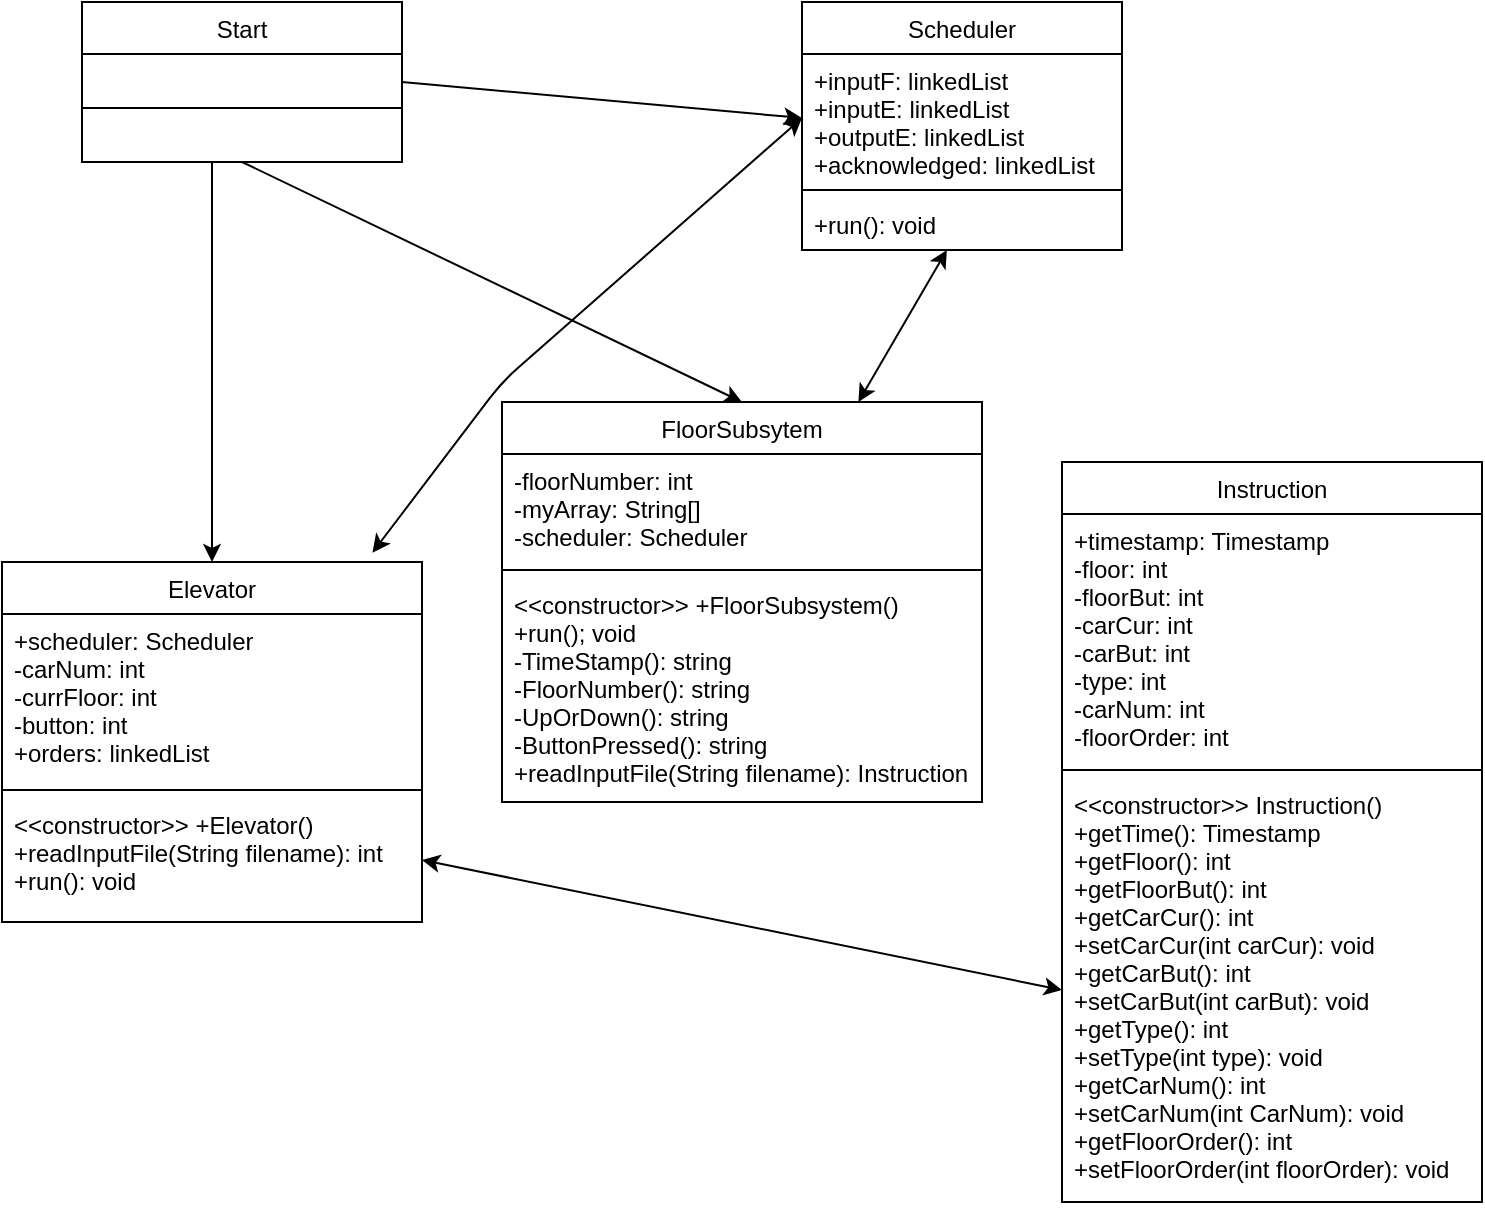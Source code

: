 <mxfile version="12.6.2" type="github">
  <diagram id="C5RBs43oDa-KdzZeNtuy" name="Page-1">
    <mxGraphModel dx="1038" dy="536" grid="1" gridSize="10" guides="1" tooltips="1" connect="1" arrows="1" fold="1" page="1" pageScale="1" pageWidth="827" pageHeight="1169" math="0" shadow="0">
      <root>
        <mxCell id="WIyWlLk6GJQsqaUBKTNV-0"/>
        <mxCell id="WIyWlLk6GJQsqaUBKTNV-1" parent="WIyWlLk6GJQsqaUBKTNV-0"/>
        <mxCell id="zkfFHV4jXpPFQw0GAbJ--0" value="Scheduler" style="swimlane;fontStyle=0;align=center;verticalAlign=top;childLayout=stackLayout;horizontal=1;startSize=26;horizontalStack=0;resizeParent=1;resizeLast=0;collapsible=1;marginBottom=0;rounded=0;shadow=0;strokeWidth=1;" parent="WIyWlLk6GJQsqaUBKTNV-1" vertex="1" treatAsSingle="0">
          <mxGeometry x="470" y="40" width="160" height="124" as="geometry">
            <mxRectangle x="230" y="140" width="160" height="26" as="alternateBounds"/>
          </mxGeometry>
        </mxCell>
        <mxCell id="zkfFHV4jXpPFQw0GAbJ--1" value="+inputF: linkedList&#xa;+inputE: linkedList&#xa;+outputE: linkedList&#xa;+acknowledged: linkedList&#xa;" style="text;align=left;verticalAlign=top;spacingLeft=4;spacingRight=4;overflow=hidden;rotatable=0;points=[[0,0.5],[1,0.5]];portConstraint=eastwest;" parent="zkfFHV4jXpPFQw0GAbJ--0" vertex="1">
          <mxGeometry y="26" width="160" height="64" as="geometry"/>
        </mxCell>
        <mxCell id="zkfFHV4jXpPFQw0GAbJ--4" value="" style="line;html=1;strokeWidth=1;align=left;verticalAlign=middle;spacingTop=-1;spacingLeft=3;spacingRight=3;rotatable=0;labelPosition=right;points=[];portConstraint=eastwest;" parent="zkfFHV4jXpPFQw0GAbJ--0" vertex="1">
          <mxGeometry y="90" width="160" height="8" as="geometry"/>
        </mxCell>
        <mxCell id="zkfFHV4jXpPFQw0GAbJ--5" value="+run(): void" style="text;align=left;verticalAlign=top;spacingLeft=4;spacingRight=4;overflow=hidden;rotatable=0;points=[[0,0.5],[1,0.5]];portConstraint=eastwest;" parent="zkfFHV4jXpPFQw0GAbJ--0" vertex="1">
          <mxGeometry y="98" width="160" height="26" as="geometry"/>
        </mxCell>
        <mxCell id="zkfFHV4jXpPFQw0GAbJ--6" value="Elevator" style="swimlane;fontStyle=0;align=center;verticalAlign=top;childLayout=stackLayout;horizontal=1;startSize=26;horizontalStack=0;resizeParent=1;resizeLast=0;collapsible=1;marginBottom=0;rounded=0;shadow=0;strokeWidth=1;" parent="WIyWlLk6GJQsqaUBKTNV-1" vertex="1" treatAsSingle="0">
          <mxGeometry x="70" y="320" width="210" height="180" as="geometry">
            <mxRectangle x="130" y="380" width="160" height="26" as="alternateBounds"/>
          </mxGeometry>
        </mxCell>
        <mxCell id="zkfFHV4jXpPFQw0GAbJ--7" value="+scheduler: Scheduler&#xa;-carNum: int&#xa;-currFloor: int&#xa;-button: int&#xa;+orders: linkedList" style="text;align=left;verticalAlign=top;spacingLeft=4;spacingRight=4;overflow=hidden;rotatable=0;points=[[0,0.5],[1,0.5]];portConstraint=eastwest;" parent="zkfFHV4jXpPFQw0GAbJ--6" vertex="1">
          <mxGeometry y="26" width="210" height="84" as="geometry"/>
        </mxCell>
        <mxCell id="zkfFHV4jXpPFQw0GAbJ--9" value="" style="line;html=1;strokeWidth=1;align=left;verticalAlign=middle;spacingTop=-1;spacingLeft=3;spacingRight=3;rotatable=0;labelPosition=right;points=[];portConstraint=eastwest;" parent="zkfFHV4jXpPFQw0GAbJ--6" vertex="1">
          <mxGeometry y="110" width="210" height="8" as="geometry"/>
        </mxCell>
        <mxCell id="zkfFHV4jXpPFQw0GAbJ--10" value="&lt;&lt;constructor&gt;&gt; +Elevator()&#xa;+readInputFile(String filename): int&#xa;+run(): void" style="text;align=left;verticalAlign=top;spacingLeft=4;spacingRight=4;overflow=hidden;rotatable=0;points=[[0,0.5],[1,0.5]];portConstraint=eastwest;fontStyle=0" parent="zkfFHV4jXpPFQw0GAbJ--6" vertex="1">
          <mxGeometry y="118" width="210" height="62" as="geometry"/>
        </mxCell>
        <mxCell id="zkfFHV4jXpPFQw0GAbJ--17" value="FloorSubsytem" style="swimlane;fontStyle=0;align=center;verticalAlign=top;childLayout=stackLayout;horizontal=1;startSize=26;horizontalStack=0;resizeParent=1;resizeLast=0;collapsible=1;marginBottom=0;rounded=0;shadow=0;strokeWidth=1;" parent="WIyWlLk6GJQsqaUBKTNV-1" vertex="1" treatAsSingle="0">
          <mxGeometry x="320" y="240" width="240" height="200" as="geometry">
            <mxRectangle x="550" y="140" width="160" height="26" as="alternateBounds"/>
          </mxGeometry>
        </mxCell>
        <mxCell id="zkfFHV4jXpPFQw0GAbJ--18" value="-floorNumber: int&#xa;-myArray: String[]&#xa;-scheduler: Scheduler" style="text;align=left;verticalAlign=top;spacingLeft=4;spacingRight=4;overflow=hidden;rotatable=0;points=[[0,0.5],[1,0.5]];portConstraint=eastwest;" parent="zkfFHV4jXpPFQw0GAbJ--17" vertex="1">
          <mxGeometry y="26" width="240" height="54" as="geometry"/>
        </mxCell>
        <mxCell id="zkfFHV4jXpPFQw0GAbJ--23" value="" style="line;html=1;strokeWidth=1;align=left;verticalAlign=middle;spacingTop=-1;spacingLeft=3;spacingRight=3;rotatable=0;labelPosition=right;points=[];portConstraint=eastwest;" parent="zkfFHV4jXpPFQw0GAbJ--17" vertex="1">
          <mxGeometry y="80" width="240" height="8" as="geometry"/>
        </mxCell>
        <mxCell id="zkfFHV4jXpPFQw0GAbJ--25" value="&lt;&lt;constructor&gt;&gt; +FloorSubsystem()&#xa;+run(); void&#xa;-TimeStamp(): string&#xa;-FloorNumber(): string&#xa;-UpOrDown(): string&#xa;-ButtonPressed(): string&#xa;+readInputFile(String filename): Instruction&#xa;&#xa;" style="text;align=left;verticalAlign=top;spacingLeft=4;spacingRight=4;overflow=hidden;rotatable=0;points=[[0,0.5],[1,0.5]];portConstraint=eastwest;" parent="zkfFHV4jXpPFQw0GAbJ--17" vertex="1">
          <mxGeometry y="88" width="240" height="112" as="geometry"/>
        </mxCell>
        <mxCell id="OQolGFhtzVuxz38Aq2g3-0" value="Instruction" style="swimlane;fontStyle=0;align=center;verticalAlign=top;childLayout=stackLayout;horizontal=1;startSize=26;horizontalStack=0;resizeParent=1;resizeLast=0;collapsible=1;marginBottom=0;rounded=0;shadow=0;strokeWidth=1;" parent="WIyWlLk6GJQsqaUBKTNV-1" vertex="1" treatAsSingle="0">
          <mxGeometry x="600" y="270" width="210" height="370" as="geometry">
            <mxRectangle x="550" y="140" width="160" height="26" as="alternateBounds"/>
          </mxGeometry>
        </mxCell>
        <mxCell id="OQolGFhtzVuxz38Aq2g3-1" value="+timestamp: Timestamp&#xa;-floor: int&#xa;-floorBut: int&#xa;-carCur: int&#xa;-carBut: int&#xa;-type: int&#xa;-carNum: int&#xa;-floorOrder: int" style="text;align=left;verticalAlign=top;spacingLeft=4;spacingRight=4;overflow=hidden;rotatable=0;points=[[0,0.5],[1,0.5]];portConstraint=eastwest;" parent="OQolGFhtzVuxz38Aq2g3-0" vertex="1">
          <mxGeometry y="26" width="210" height="124" as="geometry"/>
        </mxCell>
        <mxCell id="OQolGFhtzVuxz38Aq2g3-6" value="" style="line;html=1;strokeWidth=1;align=left;verticalAlign=middle;spacingTop=-1;spacingLeft=3;spacingRight=3;rotatable=0;labelPosition=right;points=[];portConstraint=eastwest;" parent="OQolGFhtzVuxz38Aq2g3-0" vertex="1">
          <mxGeometry y="150" width="210" height="8" as="geometry"/>
        </mxCell>
        <mxCell id="OQolGFhtzVuxz38Aq2g3-7" value="&lt;&lt;constructor&gt;&gt; Instruction()&#xa;+getTime(): Timestamp&#xa;+getFloor(): int&#xa;+getFloorBut(): int&#xa;+getCarCur(): int&#xa;+setCarCur(int carCur): void&#xa;+getCarBut(): int&#xa;+setCarBut(int carBut): void&#xa;+getType(): int&#xa;+setType(int type): void&#xa;+getCarNum(): int&#xa;+setCarNum(int CarNum): void&#xa;+getFloorOrder(): int&#xa;+setFloorOrder(int floorOrder): void &#xa;" style="text;align=left;verticalAlign=top;spacingLeft=4;spacingRight=4;overflow=hidden;rotatable=0;points=[[0,0.5],[1,0.5]];portConstraint=eastwest;" parent="OQolGFhtzVuxz38Aq2g3-0" vertex="1">
          <mxGeometry y="158" width="210" height="212" as="geometry"/>
        </mxCell>
        <mxCell id="OQolGFhtzVuxz38Aq2g3-12" value="Start" style="swimlane;fontStyle=0;align=center;verticalAlign=top;childLayout=stackLayout;horizontal=1;startSize=26;horizontalStack=0;resizeParent=1;resizeLast=0;collapsible=1;marginBottom=0;rounded=0;shadow=0;strokeWidth=1;" parent="WIyWlLk6GJQsqaUBKTNV-1" vertex="1" treatAsSingle="0">
          <mxGeometry x="110" y="40" width="160" height="80" as="geometry">
            <mxRectangle x="340" y="380" width="170" height="26" as="alternateBounds"/>
          </mxGeometry>
        </mxCell>
        <mxCell id="OQolGFhtzVuxz38Aq2g3-13" value="" style="line;html=1;strokeWidth=1;align=left;verticalAlign=middle;spacingTop=-1;spacingLeft=3;spacingRight=3;rotatable=0;labelPosition=right;points=[];portConstraint=eastwest;" parent="OQolGFhtzVuxz38Aq2g3-12" vertex="1">
          <mxGeometry y="26" width="160" height="54" as="geometry"/>
        </mxCell>
        <mxCell id="uPxKjNbmx2009xc1f5Y3-0" value="" style="endArrow=classic;html=1;entryX=0.5;entryY=0;entryDx=0;entryDy=0;" parent="WIyWlLk6GJQsqaUBKTNV-1" target="zkfFHV4jXpPFQw0GAbJ--6" edge="1">
          <mxGeometry width="50" height="50" relative="1" as="geometry">
            <mxPoint x="175" y="120" as="sourcePoint"/>
            <mxPoint x="300" y="180" as="targetPoint"/>
          </mxGeometry>
        </mxCell>
        <mxCell id="uPxKjNbmx2009xc1f5Y3-1" value="" style="endArrow=classic;html=1;entryX=0.5;entryY=0;entryDx=0;entryDy=0;exitX=0.5;exitY=1;exitDx=0;exitDy=0;" parent="WIyWlLk6GJQsqaUBKTNV-1" source="OQolGFhtzVuxz38Aq2g3-12" target="zkfFHV4jXpPFQw0GAbJ--17" edge="1">
          <mxGeometry width="50" height="50" relative="1" as="geometry">
            <mxPoint x="190" y="152" as="sourcePoint"/>
            <mxPoint x="155" y="280" as="targetPoint"/>
          </mxGeometry>
        </mxCell>
        <mxCell id="uPxKjNbmx2009xc1f5Y3-3" value="" style="endArrow=classic;html=1;exitX=1;exitY=0.5;exitDx=0;exitDy=0;entryX=0;entryY=0.5;entryDx=0;entryDy=0;" parent="WIyWlLk6GJQsqaUBKTNV-1" source="OQolGFhtzVuxz38Aq2g3-12" target="zkfFHV4jXpPFQw0GAbJ--1" edge="1">
          <mxGeometry width="50" height="50" relative="1" as="geometry">
            <mxPoint x="190" y="152" as="sourcePoint"/>
            <mxPoint x="440" y="120" as="targetPoint"/>
          </mxGeometry>
        </mxCell>
        <mxCell id="uPxKjNbmx2009xc1f5Y3-4" value="" style="endArrow=classic;startArrow=classic;html=1;" parent="WIyWlLk6GJQsqaUBKTNV-1" source="zkfFHV4jXpPFQw0GAbJ--17" target="zkfFHV4jXpPFQw0GAbJ--5" edge="1">
          <mxGeometry width="50" height="50" relative="1" as="geometry">
            <mxPoint x="400" y="230" as="sourcePoint"/>
            <mxPoint x="420" y="170" as="targetPoint"/>
          </mxGeometry>
        </mxCell>
        <mxCell id="uPxKjNbmx2009xc1f5Y3-5" value="" style="endArrow=classic;startArrow=classic;html=1;entryX=0;entryY=0.5;entryDx=0;entryDy=0;exitX=0.882;exitY=-0.026;exitDx=0;exitDy=0;exitPerimeter=0;" parent="WIyWlLk6GJQsqaUBKTNV-1" source="zkfFHV4jXpPFQw0GAbJ--6" target="zkfFHV4jXpPFQw0GAbJ--1" edge="1">
          <mxGeometry width="50" height="50" relative="1" as="geometry">
            <mxPoint x="40" y="710" as="sourcePoint"/>
            <mxPoint x="90" y="660" as="targetPoint"/>
            <Array as="points">
              <mxPoint x="320" y="230"/>
            </Array>
          </mxGeometry>
        </mxCell>
        <mxCell id="-IYkadGTe4daJq0w_uNQ-2" value="" style="endArrow=classic;startArrow=classic;html=1;entryX=0;entryY=0.5;entryDx=0;entryDy=0;exitX=1;exitY=0.5;exitDx=0;exitDy=0;" edge="1" parent="WIyWlLk6GJQsqaUBKTNV-1" source="zkfFHV4jXpPFQw0GAbJ--10" target="OQolGFhtzVuxz38Aq2g3-7">
          <mxGeometry width="50" height="50" relative="1" as="geometry">
            <mxPoint x="420" y="520" as="sourcePoint"/>
            <mxPoint x="470" y="470" as="targetPoint"/>
          </mxGeometry>
        </mxCell>
      </root>
    </mxGraphModel>
  </diagram>
</mxfile>

